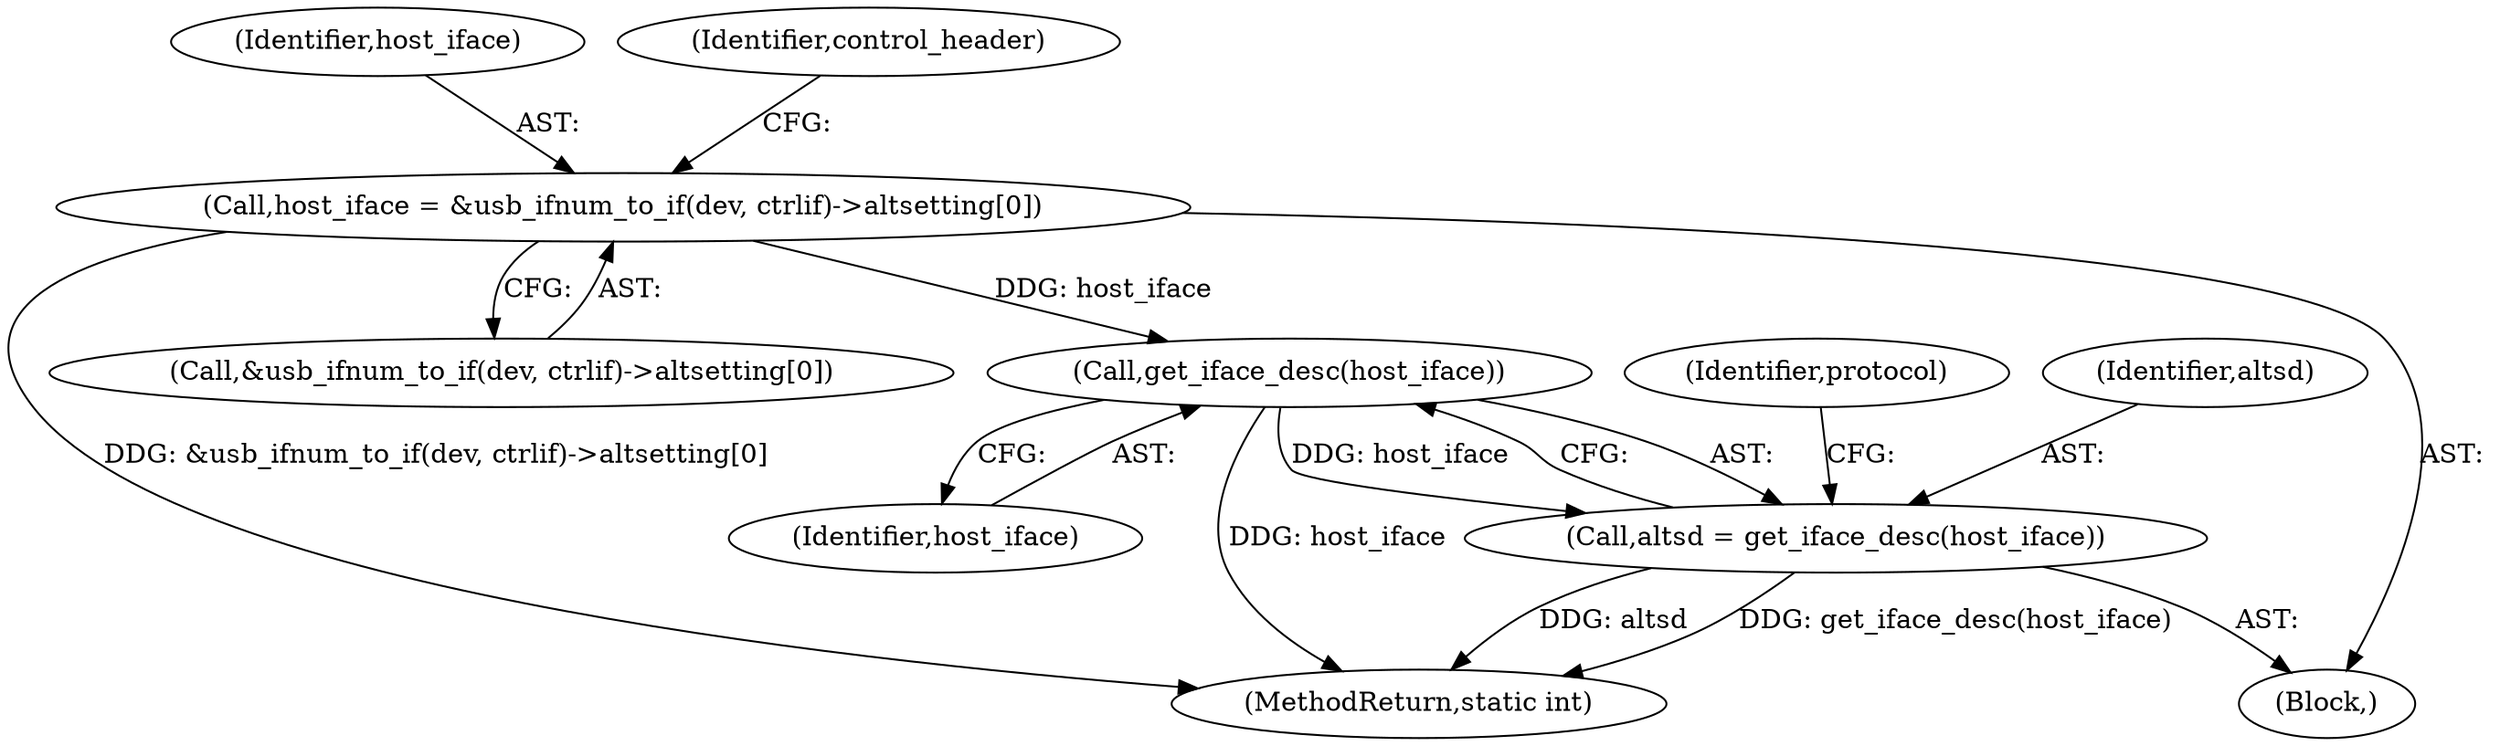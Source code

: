 digraph "0_linux_bfc81a8bc18e3c4ba0cbaa7666ff76be2f998991@pointer" {
"1000143" [label="(Call,get_iface_desc(host_iface))"];
"1000120" [label="(Call,host_iface = &usb_ifnum_to_if(dev, ctrlif)->altsetting[0])"];
"1000141" [label="(Call,altsd = get_iface_desc(host_iface))"];
"1000122" [label="(Call,&usb_ifnum_to_if(dev, ctrlif)->altsetting[0])"];
"1000389" [label="(MethodReturn,static int)"];
"1000144" [label="(Identifier,host_iface)"];
"1000107" [label="(Block,)"];
"1000142" [label="(Identifier,altsd)"];
"1000121" [label="(Identifier,host_iface)"];
"1000131" [label="(Identifier,control_header)"];
"1000141" [label="(Call,altsd = get_iface_desc(host_iface))"];
"1000143" [label="(Call,get_iface_desc(host_iface))"];
"1000120" [label="(Call,host_iface = &usb_ifnum_to_if(dev, ctrlif)->altsetting[0])"];
"1000146" [label="(Identifier,protocol)"];
"1000143" -> "1000141"  [label="AST: "];
"1000143" -> "1000144"  [label="CFG: "];
"1000144" -> "1000143"  [label="AST: "];
"1000141" -> "1000143"  [label="CFG: "];
"1000143" -> "1000389"  [label="DDG: host_iface"];
"1000143" -> "1000141"  [label="DDG: host_iface"];
"1000120" -> "1000143"  [label="DDG: host_iface"];
"1000120" -> "1000107"  [label="AST: "];
"1000120" -> "1000122"  [label="CFG: "];
"1000121" -> "1000120"  [label="AST: "];
"1000122" -> "1000120"  [label="AST: "];
"1000131" -> "1000120"  [label="CFG: "];
"1000120" -> "1000389"  [label="DDG: &usb_ifnum_to_if(dev, ctrlif)->altsetting[0]"];
"1000141" -> "1000107"  [label="AST: "];
"1000142" -> "1000141"  [label="AST: "];
"1000146" -> "1000141"  [label="CFG: "];
"1000141" -> "1000389"  [label="DDG: altsd"];
"1000141" -> "1000389"  [label="DDG: get_iface_desc(host_iface)"];
}
